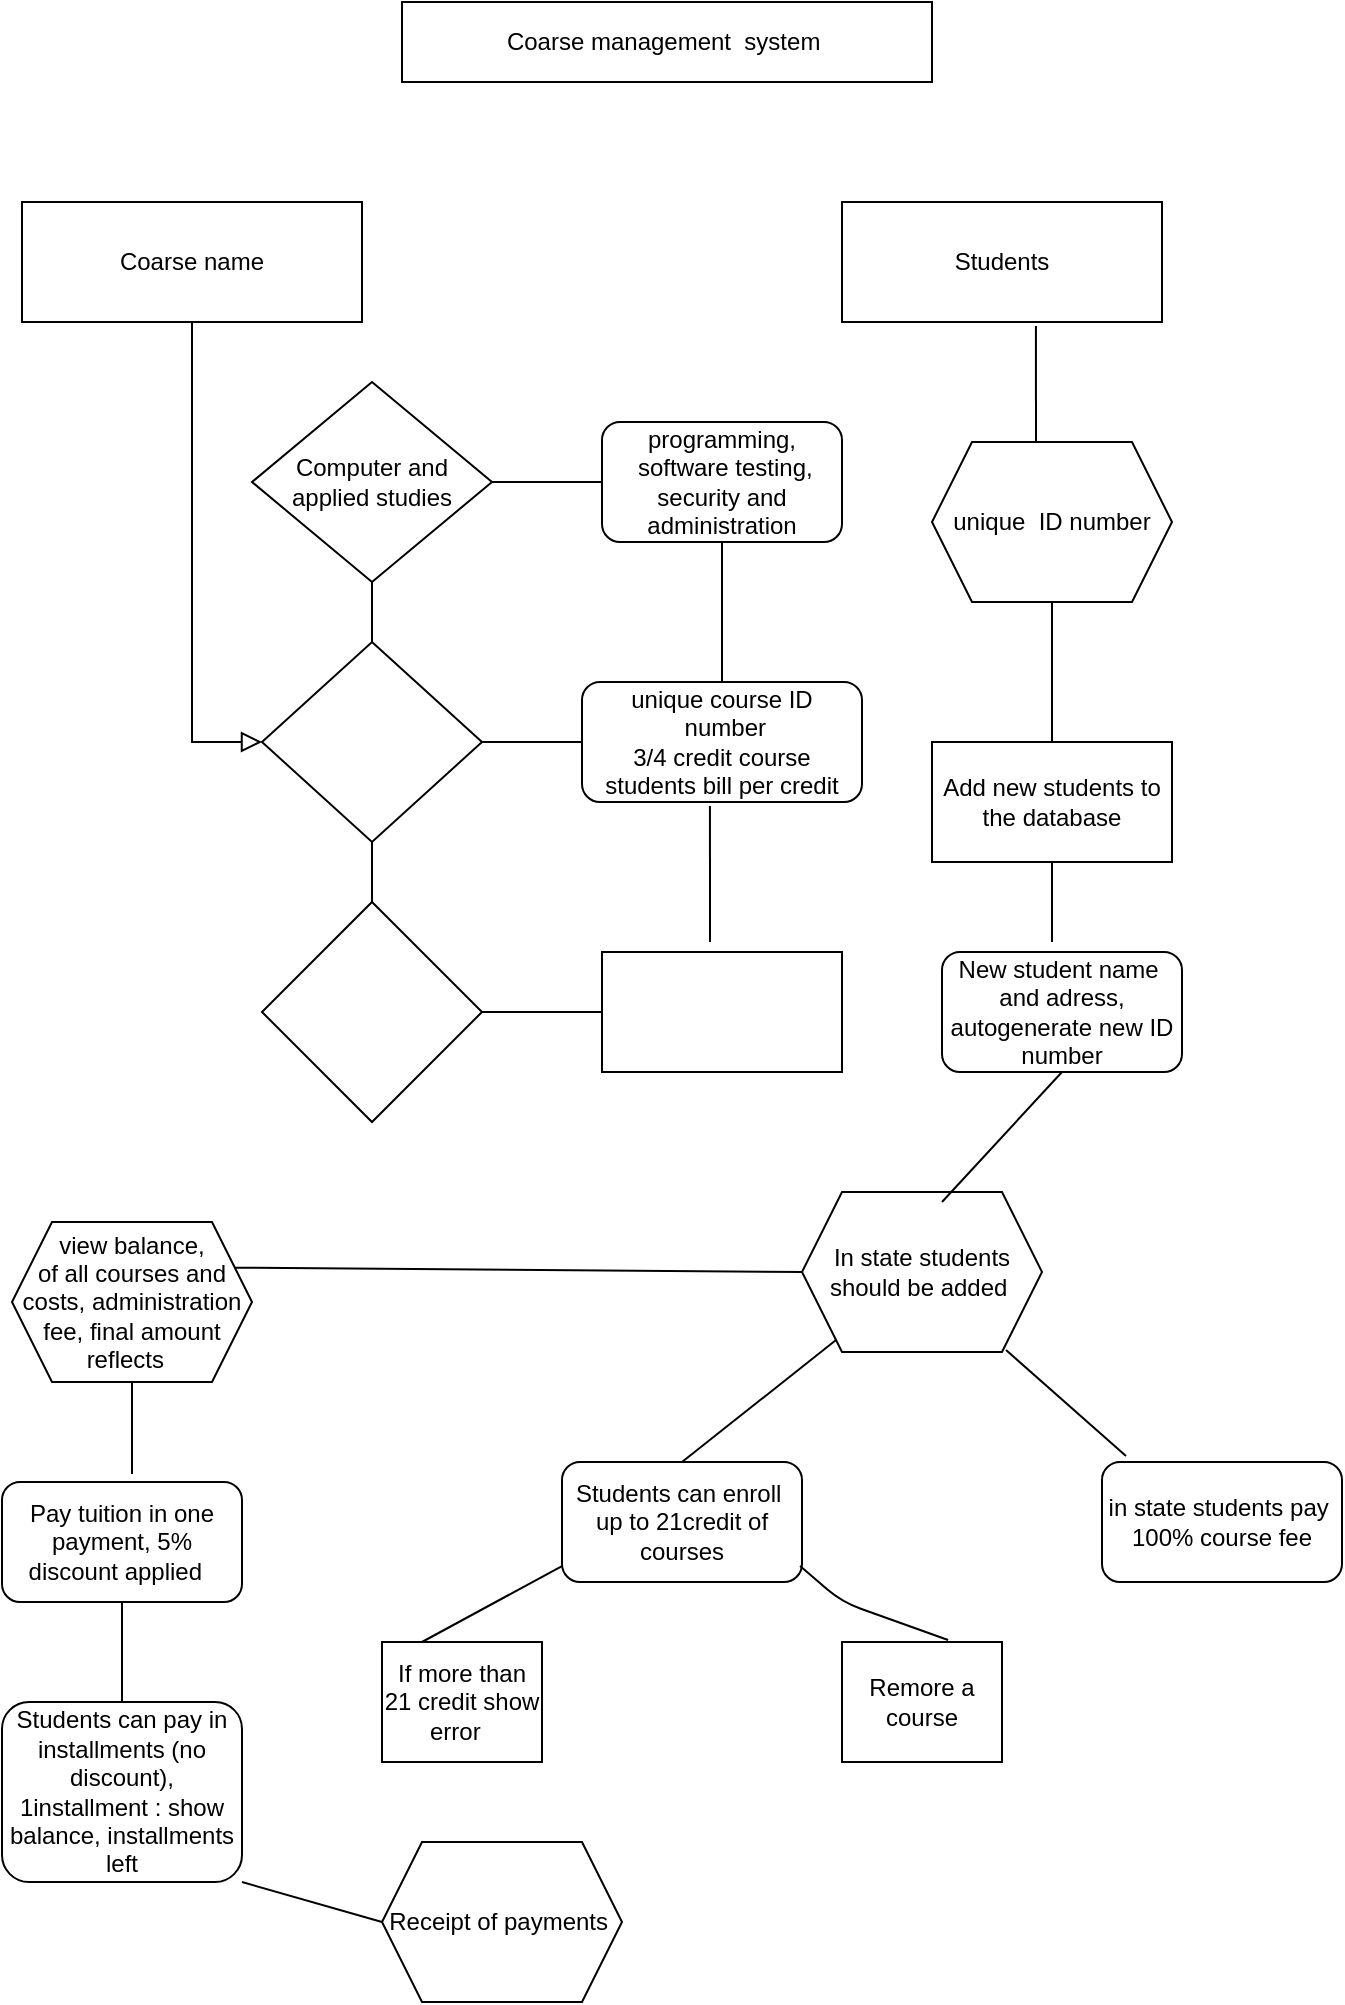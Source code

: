 <mxfile version="13.8.7" type="github">
  <diagram id="C5RBs43oDa-KdzZeNtuy" name="Page-1">
    <mxGraphModel dx="830" dy="1763" grid="1" gridSize="10" guides="1" tooltips="1" connect="1" arrows="1" fold="1" page="1" pageScale="1" pageWidth="827" pageHeight="1169" math="0" shadow="0">
      <root>
        <mxCell id="WIyWlLk6GJQsqaUBKTNV-0" />
        <mxCell id="WIyWlLk6GJQsqaUBKTNV-1" parent="WIyWlLk6GJQsqaUBKTNV-0" />
        <mxCell id="WIyWlLk6GJQsqaUBKTNV-12" value="unique course ID&lt;br&gt;&amp;nbsp;number&lt;br&gt;3/4 credit course&lt;br&gt;students bill per credit" style="rounded=1;whiteSpace=wrap;html=1;fontSize=12;glass=0;strokeWidth=1;shadow=0;" parent="WIyWlLk6GJQsqaUBKTNV-1" vertex="1">
          <mxGeometry x="320" y="250" width="140" height="60" as="geometry" />
        </mxCell>
        <mxCell id="oN4qOOFTBp7DMDAxU70g-0" value="Coarse management &amp;nbsp;system&amp;nbsp;" style="rounded=0;whiteSpace=wrap;html=1;" vertex="1" parent="WIyWlLk6GJQsqaUBKTNV-1">
          <mxGeometry x="230" y="-90" width="265" height="40" as="geometry" />
        </mxCell>
        <mxCell id="oN4qOOFTBp7DMDAxU70g-1" value="Coarse name&lt;br&gt;" style="rounded=0;whiteSpace=wrap;html=1;" vertex="1" parent="WIyWlLk6GJQsqaUBKTNV-1">
          <mxGeometry x="40" y="10" width="170" height="60" as="geometry" />
        </mxCell>
        <mxCell id="oN4qOOFTBp7DMDAxU70g-7" value="" style="endArrow=none;html=1;exitX=1;exitY=0.5;exitDx=0;exitDy=0;entryX=0;entryY=0.5;entryDx=0;entryDy=0;" edge="1" parent="WIyWlLk6GJQsqaUBKTNV-1">
          <mxGeometry width="50" height="50" relative="1" as="geometry">
            <mxPoint x="270" y="150" as="sourcePoint" />
            <mxPoint x="330" y="150" as="targetPoint" />
          </mxGeometry>
        </mxCell>
        <mxCell id="oN4qOOFTBp7DMDAxU70g-8" value="" style="endArrow=none;html=1;exitX=1;exitY=0.5;exitDx=0;exitDy=0;entryX=0;entryY=0.5;entryDx=0;entryDy=0;" edge="1" parent="WIyWlLk6GJQsqaUBKTNV-1" source="WIyWlLk6GJQsqaUBKTNV-10" target="WIyWlLk6GJQsqaUBKTNV-12">
          <mxGeometry width="50" height="50" relative="1" as="geometry">
            <mxPoint x="250" y="320" as="sourcePoint" />
            <mxPoint x="300" y="270" as="targetPoint" />
          </mxGeometry>
        </mxCell>
        <mxCell id="oN4qOOFTBp7DMDAxU70g-12" value="Students" style="rounded=0;whiteSpace=wrap;html=1;" vertex="1" parent="WIyWlLk6GJQsqaUBKTNV-1">
          <mxGeometry x="450" y="10" width="160" height="60" as="geometry" />
        </mxCell>
        <mxCell id="oN4qOOFTBp7DMDAxU70g-15" value="" style="rhombus;whiteSpace=wrap;html=1;" vertex="1" parent="WIyWlLk6GJQsqaUBKTNV-1">
          <mxGeometry x="160" y="360" width="110" height="110" as="geometry" />
        </mxCell>
        <mxCell id="oN4qOOFTBp7DMDAxU70g-25" value="" style="rounded=0;whiteSpace=wrap;html=1;" vertex="1" parent="WIyWlLk6GJQsqaUBKTNV-1">
          <mxGeometry x="330" y="385" width="120" height="60" as="geometry" />
        </mxCell>
        <mxCell id="oN4qOOFTBp7DMDAxU70g-26" value="" style="endArrow=none;html=1;exitX=1;exitY=0.5;exitDx=0;exitDy=0;entryX=0;entryY=0.5;entryDx=0;entryDy=0;" edge="1" parent="WIyWlLk6GJQsqaUBKTNV-1" source="oN4qOOFTBp7DMDAxU70g-15" target="oN4qOOFTBp7DMDAxU70g-25">
          <mxGeometry width="50" height="50" relative="1" as="geometry">
            <mxPoint x="350" y="230" as="sourcePoint" />
            <mxPoint x="400" y="180" as="targetPoint" />
          </mxGeometry>
        </mxCell>
        <mxCell id="oN4qOOFTBp7DMDAxU70g-27" value="Computer and applied studies" style="rhombus;whiteSpace=wrap;html=1;" vertex="1" parent="WIyWlLk6GJQsqaUBKTNV-1">
          <mxGeometry x="155" y="100" width="120" height="100" as="geometry" />
        </mxCell>
        <mxCell id="oN4qOOFTBp7DMDAxU70g-28" value="programming, &amp;nbsp;software testing,&lt;br&gt;security and administration" style="rounded=1;whiteSpace=wrap;html=1;" vertex="1" parent="WIyWlLk6GJQsqaUBKTNV-1">
          <mxGeometry x="330" y="120" width="120" height="60" as="geometry" />
        </mxCell>
        <mxCell id="WIyWlLk6GJQsqaUBKTNV-10" value="" style="rhombus;whiteSpace=wrap;html=1;shadow=0;fontFamily=Helvetica;fontSize=12;align=center;strokeWidth=1;spacing=6;spacingTop=-4;" parent="WIyWlLk6GJQsqaUBKTNV-1" vertex="1">
          <mxGeometry x="160" y="230" width="110" height="100" as="geometry" />
        </mxCell>
        <mxCell id="oN4qOOFTBp7DMDAxU70g-29" value="" style="rounded=0;html=1;jettySize=auto;orthogonalLoop=1;fontSize=11;endArrow=block;endFill=0;endSize=8;strokeWidth=1;shadow=0;labelBackgroundColor=none;edgeStyle=orthogonalEdgeStyle;" edge="1" parent="WIyWlLk6GJQsqaUBKTNV-1" source="oN4qOOFTBp7DMDAxU70g-1" target="WIyWlLk6GJQsqaUBKTNV-10">
          <mxGeometry relative="1" as="geometry">
            <mxPoint x="100" y="70" as="sourcePoint" />
            <mxPoint x="210" y="195.455" as="targetPoint" />
            <Array as="points">
              <mxPoint x="125" y="280" />
            </Array>
          </mxGeometry>
        </mxCell>
        <mxCell id="oN4qOOFTBp7DMDAxU70g-30" value="unique &amp;nbsp;ID number" style="shape=hexagon;perimeter=hexagonPerimeter2;whiteSpace=wrap;html=1;fixedSize=1;" vertex="1" parent="WIyWlLk6GJQsqaUBKTNV-1">
          <mxGeometry x="495" y="130" width="120" height="80" as="geometry" />
        </mxCell>
        <mxCell id="oN4qOOFTBp7DMDAxU70g-31" value="" style="endArrow=none;html=1;entryX=0.606;entryY=1.033;entryDx=0;entryDy=0;entryPerimeter=0;" edge="1" parent="WIyWlLk6GJQsqaUBKTNV-1" target="oN4qOOFTBp7DMDAxU70g-12">
          <mxGeometry width="50" height="50" relative="1" as="geometry">
            <mxPoint x="547" y="130" as="sourcePoint" />
            <mxPoint x="580" y="70" as="targetPoint" />
          </mxGeometry>
        </mxCell>
        <mxCell id="oN4qOOFTBp7DMDAxU70g-33" value="" style="endArrow=none;html=1;entryX=0.5;entryY=1;entryDx=0;entryDy=0;exitX=0.5;exitY=0;exitDx=0;exitDy=0;" edge="1" parent="WIyWlLk6GJQsqaUBKTNV-1" source="WIyWlLk6GJQsqaUBKTNV-12" target="oN4qOOFTBp7DMDAxU70g-28">
          <mxGeometry width="50" height="50" relative="1" as="geometry">
            <mxPoint x="360" y="240" as="sourcePoint" />
            <mxPoint x="410" y="190" as="targetPoint" />
          </mxGeometry>
        </mxCell>
        <mxCell id="oN4qOOFTBp7DMDAxU70g-34" value="" style="endArrow=none;html=1;entryX=0.457;entryY=1.033;entryDx=0;entryDy=0;entryPerimeter=0;" edge="1" parent="WIyWlLk6GJQsqaUBKTNV-1" target="WIyWlLk6GJQsqaUBKTNV-12">
          <mxGeometry width="50" height="50" relative="1" as="geometry">
            <mxPoint x="384" y="380" as="sourcePoint" />
            <mxPoint x="410" y="320" as="targetPoint" />
          </mxGeometry>
        </mxCell>
        <mxCell id="oN4qOOFTBp7DMDAxU70g-35" value="" style="endArrow=none;html=1;entryX=0.5;entryY=1;entryDx=0;entryDy=0;" edge="1" parent="WIyWlLk6GJQsqaUBKTNV-1" source="oN4qOOFTBp7DMDAxU70g-36" target="oN4qOOFTBp7DMDAxU70g-30">
          <mxGeometry width="50" height="50" relative="1" as="geometry">
            <mxPoint x="555" y="270" as="sourcePoint" />
            <mxPoint x="650" y="260" as="targetPoint" />
          </mxGeometry>
        </mxCell>
        <mxCell id="oN4qOOFTBp7DMDAxU70g-36" value="Add new students to the database" style="rounded=0;whiteSpace=wrap;html=1;" vertex="1" parent="WIyWlLk6GJQsqaUBKTNV-1">
          <mxGeometry x="495" y="280" width="120" height="60" as="geometry" />
        </mxCell>
        <mxCell id="oN4qOOFTBp7DMDAxU70g-38" value="" style="endArrow=none;html=1;entryX=0.5;entryY=1;entryDx=0;entryDy=0;exitX=0.5;exitY=0;exitDx=0;exitDy=0;" edge="1" parent="WIyWlLk6GJQsqaUBKTNV-1" source="oN4qOOFTBp7DMDAxU70g-15" target="WIyWlLk6GJQsqaUBKTNV-10">
          <mxGeometry width="50" height="50" relative="1" as="geometry">
            <mxPoint x="190" y="370" as="sourcePoint" />
            <mxPoint x="240" y="320" as="targetPoint" />
          </mxGeometry>
        </mxCell>
        <mxCell id="oN4qOOFTBp7DMDAxU70g-39" value="" style="endArrow=none;html=1;entryX=0.5;entryY=1;entryDx=0;entryDy=0;exitX=0.5;exitY=0;exitDx=0;exitDy=0;" edge="1" parent="WIyWlLk6GJQsqaUBKTNV-1" source="WIyWlLk6GJQsqaUBKTNV-10" target="oN4qOOFTBp7DMDAxU70g-27">
          <mxGeometry width="50" height="50" relative="1" as="geometry">
            <mxPoint x="350" y="300" as="sourcePoint" />
            <mxPoint x="400" y="250" as="targetPoint" />
          </mxGeometry>
        </mxCell>
        <mxCell id="oN4qOOFTBp7DMDAxU70g-40" value="New student name&amp;nbsp;&lt;br&gt;and adress,&lt;br&gt;autogenerate new ID number" style="rounded=1;whiteSpace=wrap;html=1;" vertex="1" parent="WIyWlLk6GJQsqaUBKTNV-1">
          <mxGeometry x="500" y="385" width="120" height="60" as="geometry" />
        </mxCell>
        <mxCell id="oN4qOOFTBp7DMDAxU70g-41" value="" style="endArrow=none;html=1;entryX=0.5;entryY=1;entryDx=0;entryDy=0;" edge="1" parent="WIyWlLk6GJQsqaUBKTNV-1" target="oN4qOOFTBp7DMDAxU70g-36">
          <mxGeometry width="50" height="50" relative="1" as="geometry">
            <mxPoint x="555" y="380" as="sourcePoint" />
            <mxPoint x="580" y="340" as="targetPoint" />
          </mxGeometry>
        </mxCell>
        <mxCell id="oN4qOOFTBp7DMDAxU70g-42" value="In state students&lt;br&gt;should be added&amp;nbsp;" style="shape=hexagon;perimeter=hexagonPerimeter2;whiteSpace=wrap;html=1;fixedSize=1;" vertex="1" parent="WIyWlLk6GJQsqaUBKTNV-1">
          <mxGeometry x="430" y="505" width="120" height="80" as="geometry" />
        </mxCell>
        <mxCell id="oN4qOOFTBp7DMDAxU70g-44" value="" style="endArrow=none;html=1;entryX=0.5;entryY=1;entryDx=0;entryDy=0;" edge="1" parent="WIyWlLk6GJQsqaUBKTNV-1" target="oN4qOOFTBp7DMDAxU70g-40">
          <mxGeometry width="50" height="50" relative="1" as="geometry">
            <mxPoint x="500" y="510" as="sourcePoint" />
            <mxPoint x="550" y="460" as="targetPoint" />
          </mxGeometry>
        </mxCell>
        <mxCell id="oN4qOOFTBp7DMDAxU70g-45" value="Students can enroll&amp;nbsp;&lt;br&gt;up to 21credit of courses" style="rounded=1;whiteSpace=wrap;html=1;" vertex="1" parent="WIyWlLk6GJQsqaUBKTNV-1">
          <mxGeometry x="310" y="640" width="120" height="60" as="geometry" />
        </mxCell>
        <mxCell id="oN4qOOFTBp7DMDAxU70g-46" value="in state students pay&amp;nbsp;&lt;br&gt;100% course fee" style="rounded=1;whiteSpace=wrap;html=1;" vertex="1" parent="WIyWlLk6GJQsqaUBKTNV-1">
          <mxGeometry x="580" y="640" width="120" height="60" as="geometry" />
        </mxCell>
        <mxCell id="oN4qOOFTBp7DMDAxU70g-49" value="" style="endArrow=none;html=1;" edge="1" parent="WIyWlLk6GJQsqaUBKTNV-1" target="oN4qOOFTBp7DMDAxU70g-42">
          <mxGeometry width="50" height="50" relative="1" as="geometry">
            <mxPoint x="370" y="640" as="sourcePoint" />
            <mxPoint x="420" y="590" as="targetPoint" />
          </mxGeometry>
        </mxCell>
        <mxCell id="oN4qOOFTBp7DMDAxU70g-50" value="" style="endArrow=none;html=1;entryX=0.85;entryY=0.988;entryDx=0;entryDy=0;entryPerimeter=0;exitX=0.1;exitY=-0.05;exitDx=0;exitDy=0;exitPerimeter=0;" edge="1" parent="WIyWlLk6GJQsqaUBKTNV-1" source="oN4qOOFTBp7DMDAxU70g-46" target="oN4qOOFTBp7DMDAxU70g-42">
          <mxGeometry width="50" height="50" relative="1" as="geometry">
            <mxPoint x="560" y="630" as="sourcePoint" />
            <mxPoint x="610" y="580" as="targetPoint" />
          </mxGeometry>
        </mxCell>
        <mxCell id="oN4qOOFTBp7DMDAxU70g-51" value="If more than 21 credit show error &amp;nbsp;" style="rounded=0;whiteSpace=wrap;html=1;" vertex="1" parent="WIyWlLk6GJQsqaUBKTNV-1">
          <mxGeometry x="220" y="730" width="80" height="60" as="geometry" />
        </mxCell>
        <mxCell id="oN4qOOFTBp7DMDAxU70g-52" value="Remore a course" style="rounded=0;whiteSpace=wrap;html=1;" vertex="1" parent="WIyWlLk6GJQsqaUBKTNV-1">
          <mxGeometry x="450" y="730" width="80" height="60" as="geometry" />
        </mxCell>
        <mxCell id="oN4qOOFTBp7DMDAxU70g-54" value="" style="endArrow=none;html=1;entryX=0;entryY=0.867;entryDx=0;entryDy=0;entryPerimeter=0;" edge="1" parent="WIyWlLk6GJQsqaUBKTNV-1" target="oN4qOOFTBp7DMDAxU70g-45">
          <mxGeometry width="50" height="50" relative="1" as="geometry">
            <mxPoint x="240" y="730" as="sourcePoint" />
            <mxPoint x="300" y="690" as="targetPoint" />
          </mxGeometry>
        </mxCell>
        <mxCell id="oN4qOOFTBp7DMDAxU70g-55" value="" style="endArrow=none;html=1;entryX=0.992;entryY=0.867;entryDx=0;entryDy=0;exitX=0.663;exitY=-0.017;exitDx=0;exitDy=0;exitPerimeter=0;entryPerimeter=0;" edge="1" parent="WIyWlLk6GJQsqaUBKTNV-1" source="oN4qOOFTBp7DMDAxU70g-52" target="oN4qOOFTBp7DMDAxU70g-45">
          <mxGeometry width="50" height="50" relative="1" as="geometry">
            <mxPoint x="440" y="730" as="sourcePoint" />
            <mxPoint x="490" y="680" as="targetPoint" />
            <Array as="points">
              <mxPoint x="450" y="710" />
            </Array>
          </mxGeometry>
        </mxCell>
        <mxCell id="oN4qOOFTBp7DMDAxU70g-56" value="view balance,&lt;br&gt;of all courses and costs, administration fee, final amount reflects &amp;nbsp;" style="shape=hexagon;perimeter=hexagonPerimeter2;whiteSpace=wrap;html=1;fixedSize=1;" vertex="1" parent="WIyWlLk6GJQsqaUBKTNV-1">
          <mxGeometry x="35" y="520" width="120" height="80" as="geometry" />
        </mxCell>
        <mxCell id="oN4qOOFTBp7DMDAxU70g-57" value="" style="endArrow=none;html=1;exitX=1;exitY=0.25;exitDx=0;exitDy=0;entryX=0;entryY=0.5;entryDx=0;entryDy=0;" edge="1" parent="WIyWlLk6GJQsqaUBKTNV-1" source="oN4qOOFTBp7DMDAxU70g-56" target="oN4qOOFTBp7DMDAxU70g-42">
          <mxGeometry width="50" height="50" relative="1" as="geometry">
            <mxPoint x="230" y="590" as="sourcePoint" />
            <mxPoint x="280" y="540" as="targetPoint" />
          </mxGeometry>
        </mxCell>
        <mxCell id="oN4qOOFTBp7DMDAxU70g-58" value="Pay tuition in one payment, 5% discount applied &amp;nbsp;" style="rounded=1;whiteSpace=wrap;html=1;" vertex="1" parent="WIyWlLk6GJQsqaUBKTNV-1">
          <mxGeometry x="30" y="650" width="120" height="60" as="geometry" />
        </mxCell>
        <mxCell id="oN4qOOFTBp7DMDAxU70g-60" value="" style="endArrow=none;html=1;entryX=0.5;entryY=1;entryDx=0;entryDy=0;" edge="1" parent="WIyWlLk6GJQsqaUBKTNV-1" target="oN4qOOFTBp7DMDAxU70g-56">
          <mxGeometry width="50" height="50" relative="1" as="geometry">
            <mxPoint x="95" y="646" as="sourcePoint" />
            <mxPoint x="120" y="600" as="targetPoint" />
          </mxGeometry>
        </mxCell>
        <mxCell id="oN4qOOFTBp7DMDAxU70g-61" value="Students can pay in installments (no discount),&lt;br&gt;1installment : show balance, installments left" style="rounded=1;whiteSpace=wrap;html=1;" vertex="1" parent="WIyWlLk6GJQsqaUBKTNV-1">
          <mxGeometry x="30" y="760" width="120" height="90" as="geometry" />
        </mxCell>
        <mxCell id="oN4qOOFTBp7DMDAxU70g-62" value="" style="endArrow=none;html=1;entryX=0.5;entryY=1;entryDx=0;entryDy=0;exitX=0.5;exitY=0;exitDx=0;exitDy=0;" edge="1" parent="WIyWlLk6GJQsqaUBKTNV-1" source="oN4qOOFTBp7DMDAxU70g-61" target="oN4qOOFTBp7DMDAxU70g-58">
          <mxGeometry width="50" height="50" relative="1" as="geometry">
            <mxPoint x="60" y="760" as="sourcePoint" />
            <mxPoint x="110" y="710" as="targetPoint" />
          </mxGeometry>
        </mxCell>
        <mxCell id="oN4qOOFTBp7DMDAxU70g-63" value="Receipt of payments&amp;nbsp;" style="shape=hexagon;perimeter=hexagonPerimeter2;whiteSpace=wrap;html=1;fixedSize=1;" vertex="1" parent="WIyWlLk6GJQsqaUBKTNV-1">
          <mxGeometry x="220" y="830" width="120" height="80" as="geometry" />
        </mxCell>
        <mxCell id="oN4qOOFTBp7DMDAxU70g-65" value="" style="endArrow=none;html=1;exitX=1;exitY=1;exitDx=0;exitDy=0;entryX=0;entryY=0.5;entryDx=0;entryDy=0;" edge="1" parent="WIyWlLk6GJQsqaUBKTNV-1" source="oN4qOOFTBp7DMDAxU70g-61" target="oN4qOOFTBp7DMDAxU70g-63">
          <mxGeometry width="50" height="50" relative="1" as="geometry">
            <mxPoint x="160" y="880" as="sourcePoint" />
            <mxPoint x="210" y="830" as="targetPoint" />
          </mxGeometry>
        </mxCell>
      </root>
    </mxGraphModel>
  </diagram>
</mxfile>
